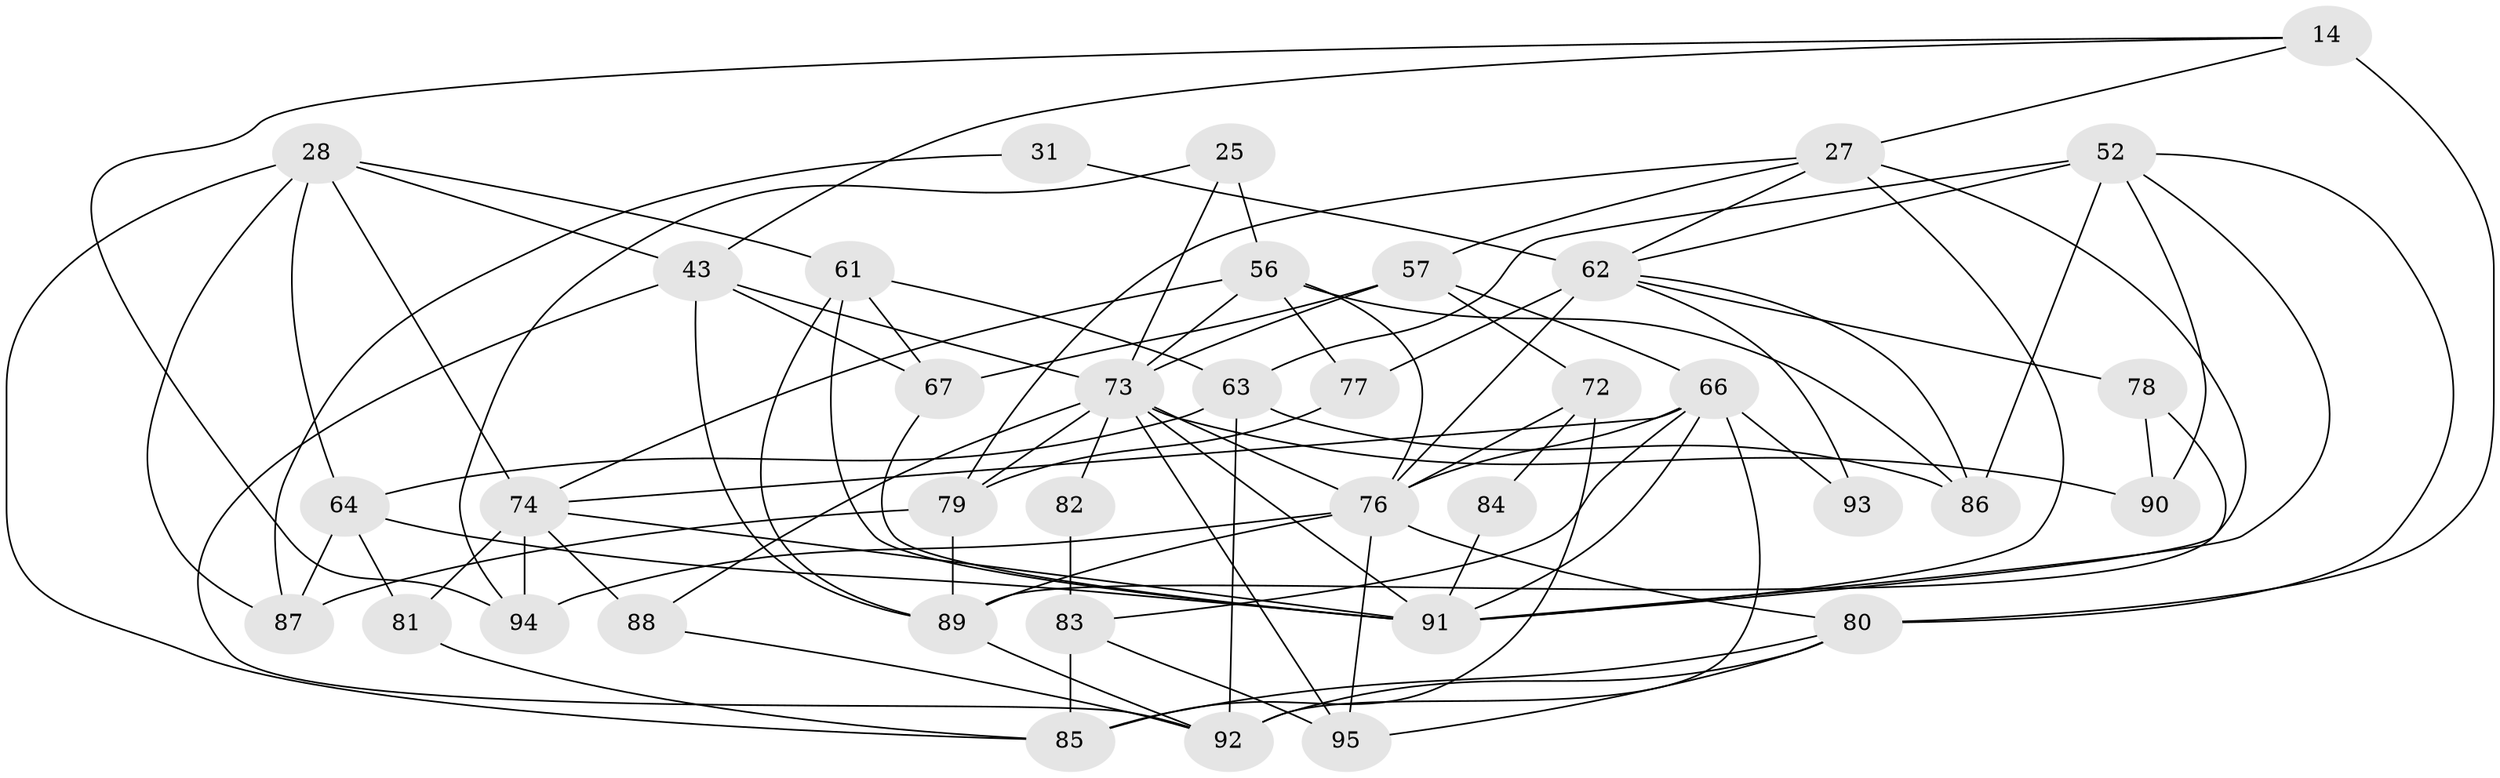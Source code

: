 // original degree distribution, {3: 0.35789473684210527, 7: 0.08421052631578947, 5: 0.16842105263157894, 4: 0.21052631578947367, 2: 0.11578947368421053, 6: 0.042105263157894736, 8: 0.021052631578947368}
// Generated by graph-tools (version 1.1) at 2025/52/03/04/25 21:52:14]
// undirected, 38 vertices, 94 edges
graph export_dot {
graph [start="1"]
  node [color=gray90,style=filled];
  14 [super="+4"];
  25;
  27;
  28;
  31;
  43 [super="+36+38"];
  52 [super="+51"];
  56 [super="+33"];
  57;
  61 [super="+18"];
  62 [super="+6+41+23"];
  63 [super="+58"];
  64 [super="+10"];
  66 [super="+19+37"];
  67 [super="+48+59+54"];
  72;
  73 [super="+15+29+40"];
  74 [super="+50+45+65"];
  76 [super="+49+55+24"];
  77 [super="+17+60"];
  78;
  79 [super="+22"];
  80 [super="+47+71"];
  81;
  82;
  83;
  84;
  85 [super="+32"];
  86 [super="+30+26"];
  87 [super="+44"];
  88;
  89 [super="+16+53"];
  90 [super="+69"];
  91 [super="+70+75"];
  92 [super="+39+68"];
  93;
  94 [super="+8"];
  95 [super="+20"];
  14 -- 27;
  14 -- 43;
  14 -- 80 [weight=3];
  14 -- 94;
  25 -- 56 [weight=2];
  25 -- 94;
  25 -- 73;
  27 -- 89;
  27 -- 62;
  27 -- 57;
  27 -- 91;
  27 -- 79;
  28 -- 43 [weight=2];
  28 -- 64;
  28 -- 87;
  28 -- 61;
  28 -- 85;
  28 -- 74;
  31 -- 62;
  31 -- 87;
  43 -- 67 [weight=2];
  43 -- 73 [weight=2];
  43 -- 92;
  43 -- 89 [weight=2];
  52 -- 86;
  52 -- 91;
  52 -- 80;
  52 -- 90;
  52 -- 62;
  52 -- 63;
  56 -- 73;
  56 -- 77 [weight=2];
  56 -- 86 [weight=2];
  56 -- 74 [weight=3];
  56 -- 76 [weight=2];
  57 -- 66;
  57 -- 67;
  57 -- 72;
  57 -- 73;
  61 -- 63;
  61 -- 67;
  61 -- 91;
  61 -- 89;
  62 -- 86;
  62 -- 93;
  62 -- 78;
  62 -- 76 [weight=3];
  62 -- 77 [weight=2];
  63 -- 64;
  63 -- 86;
  63 -- 92;
  64 -- 81 [weight=2];
  64 -- 87;
  64 -- 91;
  66 -- 83;
  66 -- 93;
  66 -- 74 [weight=2];
  66 -- 92;
  66 -- 91 [weight=2];
  66 -- 76;
  67 -- 91 [weight=2];
  72 -- 76;
  72 -- 84;
  72 -- 85;
  73 -- 90 [weight=4];
  73 -- 76;
  73 -- 79;
  73 -- 82;
  73 -- 88;
  73 -- 91 [weight=4];
  73 -- 95;
  74 -- 81 [weight=2];
  74 -- 94 [weight=2];
  74 -- 88;
  74 -- 91;
  76 -- 89 [weight=3];
  76 -- 80 [weight=2];
  76 -- 94;
  76 -- 95;
  77 -- 79 [weight=2];
  78 -- 90;
  78 -- 91;
  79 -- 89;
  79 -- 87 [weight=2];
  80 -- 85;
  80 -- 92 [weight=2];
  80 -- 95;
  81 -- 85;
  82 -- 83;
  83 -- 95;
  83 -- 85;
  84 -- 91;
  88 -- 92;
  89 -- 92;
}
